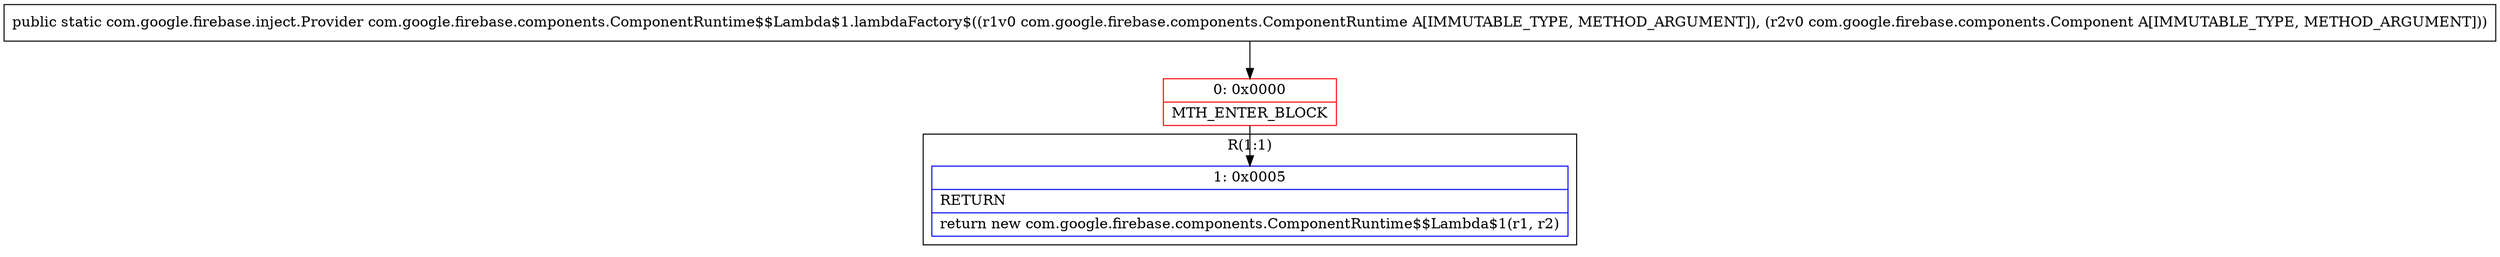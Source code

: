 digraph "CFG forcom.google.firebase.components.ComponentRuntime$$Lambda$1.lambdaFactory$(Lcom\/google\/firebase\/components\/ComponentRuntime;Lcom\/google\/firebase\/components\/Component;)Lcom\/google\/firebase\/inject\/Provider;" {
subgraph cluster_Region_986589363 {
label = "R(1:1)";
node [shape=record,color=blue];
Node_1 [shape=record,label="{1\:\ 0x0005|RETURN\l|return new com.google.firebase.components.ComponentRuntime$$Lambda$1(r1, r2)\l}"];
}
Node_0 [shape=record,color=red,label="{0\:\ 0x0000|MTH_ENTER_BLOCK\l}"];
MethodNode[shape=record,label="{public static com.google.firebase.inject.Provider com.google.firebase.components.ComponentRuntime$$Lambda$1.lambdaFactory$((r1v0 com.google.firebase.components.ComponentRuntime A[IMMUTABLE_TYPE, METHOD_ARGUMENT]), (r2v0 com.google.firebase.components.Component A[IMMUTABLE_TYPE, METHOD_ARGUMENT])) }"];
MethodNode -> Node_0;
Node_0 -> Node_1;
}

